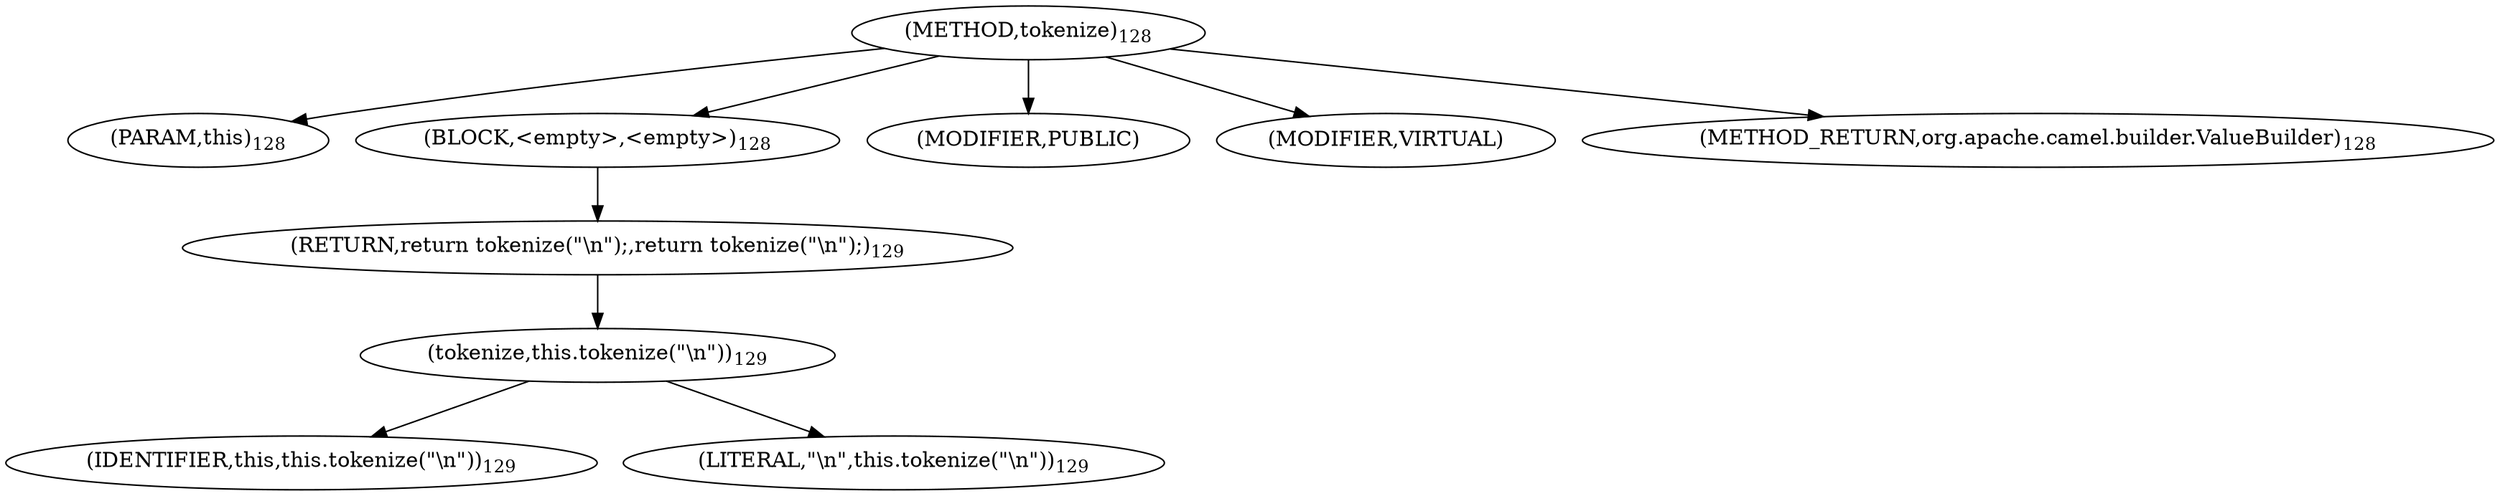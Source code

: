 digraph "tokenize" {  
"325" [label = <(METHOD,tokenize)<SUB>128</SUB>> ]
"37" [label = <(PARAM,this)<SUB>128</SUB>> ]
"326" [label = <(BLOCK,&lt;empty&gt;,&lt;empty&gt;)<SUB>128</SUB>> ]
"327" [label = <(RETURN,return tokenize(&quot;\n&quot;);,return tokenize(&quot;\n&quot;);)<SUB>129</SUB>> ]
"328" [label = <(tokenize,this.tokenize(&quot;\n&quot;))<SUB>129</SUB>> ]
"36" [label = <(IDENTIFIER,this,this.tokenize(&quot;\n&quot;))<SUB>129</SUB>> ]
"329" [label = <(LITERAL,&quot;\n&quot;,this.tokenize(&quot;\n&quot;))<SUB>129</SUB>> ]
"330" [label = <(MODIFIER,PUBLIC)> ]
"331" [label = <(MODIFIER,VIRTUAL)> ]
"332" [label = <(METHOD_RETURN,org.apache.camel.builder.ValueBuilder)<SUB>128</SUB>> ]
  "325" -> "37" 
  "325" -> "326" 
  "325" -> "330" 
  "325" -> "331" 
  "325" -> "332" 
  "326" -> "327" 
  "327" -> "328" 
  "328" -> "36" 
  "328" -> "329" 
}
